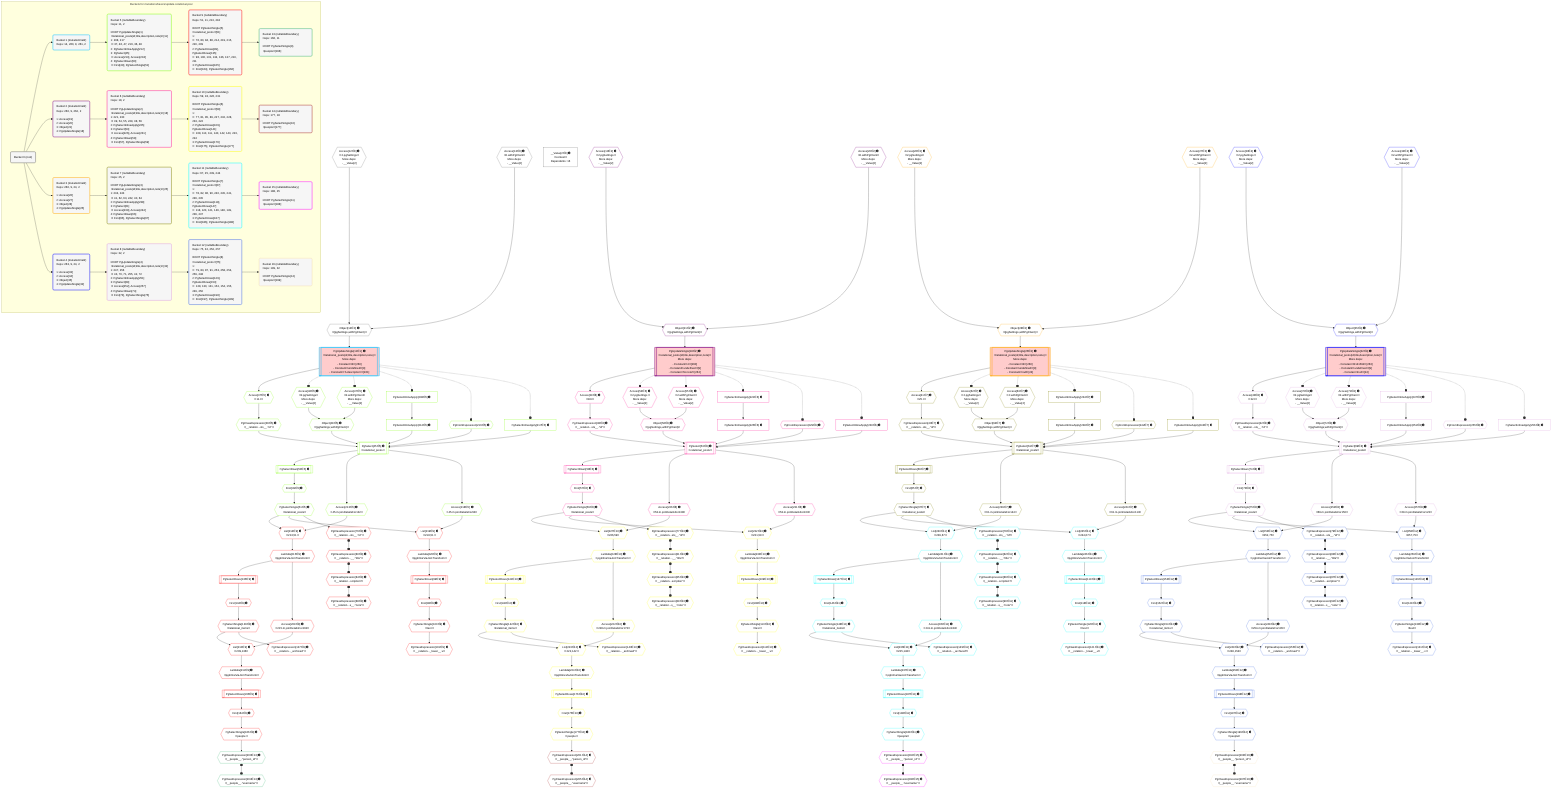 %%{init: {'themeVariables': { 'fontSize': '12px'}}}%%
graph TD
    classDef path fill:#eee,stroke:#000,color:#000
    classDef plan fill:#fff,stroke-width:1px,color:#000
    classDef itemplan fill:#fff,stroke-width:2px,color:#000
    classDef unbatchedplan fill:#dff,stroke-width:1px,color:#000
    classDef sideeffectplan fill:#fcc,stroke-width:2px,color:#000
    classDef bucket fill:#f6f6f6,color:#000,stroke-width:2px,text-align:left

    subgraph "Buckets for mutations/basics/update-relational-post"
    Bucket0("Bucket 0 (root)"):::bucket
    Bucket1("Bucket 1 (mutationField)<br />Deps: 14, 260, 9, 261, 2"):::bucket
    Bucket2("Bucket 2 (mutationField)<br />Deps: 260, 9, 262, 2<br /><br />1: Access[19]<br />2: Access[20]<br />3: Object[21]<br />4: PgUpdateSingle[18]"):::bucket
    Bucket3("Bucket 3 (mutationField)<br />Deps: 260, 9, 24, 2<br /><br />1: Access[26]<br />2: Access[27]<br />3: Object[28]<br />4: PgUpdateSingle[25]"):::bucket
    Bucket4("Bucket 4 (mutationField)<br />Deps: 263, 9, 24, 2<br /><br />1: Access[33]<br />2: Access[34]<br />3: Object[35]<br />4: PgUpdateSingle[32]"):::bucket
    Bucket5("Bucket 5 (nullableBoundary)<br />Deps: 11, 2<br /><br />ROOT PgUpdateSingle{1}ᐸrelational_posts(id;title,description,note)ᐳ[11]<br />1: 208, 217<br />ᐳ: 37, 46, 47, 216, 36, 48<br />2: PgSelectInlineApply[212]<br />3: PgSelect[45]<br />ᐳ: Access[213], Access[218]<br />4: PgSelectRows[50]<br />ᐳ: First[49], PgSelectSingle[51]"):::bucket
    Bucket6("Bucket 6 (nullableBoundary)<br />Deps: 18, 2<br /><br />ROOT PgUpdateSingle{2}ᐸrelational_posts(id;title,description,note)ᐳ[18]<br />1: 221, 230<br />ᐳ: 39, 54, 55, 229, 38, 56<br />2: PgSelectInlineApply[225]<br />3: PgSelect[53]<br />ᐳ: Access[226], Access[231]<br />4: PgSelectRows[58]<br />ᐳ: First[57], PgSelectSingle[59]"):::bucket
    Bucket7("Bucket 7 (nullableBoundary)<br />Deps: 25, 2<br /><br />ROOT PgUpdateSingle{3}ᐸrelational_posts(id;title,description,note)ᐳ[25]<br />1: 234, 243<br />ᐳ: 41, 62, 63, 242, 40, 64<br />2: PgSelectInlineApply[238]<br />3: PgSelect[61]<br />ᐳ: Access[239], Access[244]<br />4: PgSelectRows[66]<br />ᐳ: First[65], PgSelectSingle[67]"):::bucket
    Bucket8("Bucket 8 (nullableBoundary)<br />Deps: 32, 2<br /><br />ROOT PgUpdateSingle{4}ᐸrelational_posts(id;title,description,note)ᐳ[32]<br />1: 247, 256<br />ᐳ: 43, 70, 71, 255, 42, 72<br />2: PgSelectInlineApply[251]<br />3: PgSelect[69]<br />ᐳ: Access[252], Access[257]<br />4: PgSelectRows[74]<br />ᐳ: First[73], PgSelectSingle[75]"):::bucket
    Bucket9("Bucket 9 (nullableBoundary)<br />Deps: 51, 11, 213, 218<br /><br />ROOT PgSelectSingle{5}ᐸrelational_postsᐳ[51]<br />1: <br />ᐳ: 76, 80, 84, 88, 214, 219, 215, 220, 209<br />2: PgSelectRows[99], PgSelectRows[135]<br />ᐳ: 98, 100, 101, 134, 136, 137, 210, 211<br />3: PgSelectRows[165]<br />ᐳ: First[164], PgSelectSingle[166]"):::bucket
    Bucket10("Bucket 10 (nullableBoundary)<br />Deps: 59, 18, 226, 231<br /><br />ROOT PgSelectSingle{6}ᐸrelational_postsᐳ[59]<br />1: <br />ᐳ: 77, 81, 85, 89, 227, 232, 228, 233, 222<br />2: PgSelectRows[109], PgSelectRows[141]<br />ᐳ: 108, 110, 111, 140, 142, 143, 223, 224<br />3: PgSelectRows[176]<br />ᐳ: First[175], PgSelectSingle[177]"):::bucket
    Bucket11("Bucket 11 (nullableBoundary)<br />Deps: 67, 25, 239, 244<br /><br />ROOT PgSelectSingle{7}ᐸrelational_postsᐳ[67]<br />1: <br />ᐳ: 78, 82, 86, 90, 240, 245, 241, 246, 235<br />2: PgSelectRows[119], PgSelectRows[147]<br />ᐳ: 118, 120, 121, 146, 148, 149, 236, 237<br />3: PgSelectRows[187]<br />ᐳ: First[186], PgSelectSingle[188]"):::bucket
    Bucket12("Bucket 12 (nullableBoundary)<br />Deps: 75, 32, 252, 257<br /><br />ROOT PgSelectSingle{8}ᐸrelational_postsᐳ[75]<br />1: <br />ᐳ: 79, 83, 87, 91, 253, 258, 254, 259, 248<br />2: PgSelectRows[129], PgSelectRows[153]<br />ᐳ: 128, 130, 131, 152, 154, 155, 249, 250<br />3: PgSelectRows[198]<br />ᐳ: First[197], PgSelectSingle[199]"):::bucket
    Bucket13("Bucket 13 (nullableBoundary)<br />Deps: 166, 11<br /><br />ROOT PgSelectSingle{9}ᐸpeopleᐳ[166]"):::bucket
    Bucket14("Bucket 14 (nullableBoundary)<br />Deps: 177, 18<br /><br />ROOT PgSelectSingle{10}ᐸpeopleᐳ[177]"):::bucket
    Bucket15("Bucket 15 (nullableBoundary)<br />Deps: 188, 25<br /><br />ROOT PgSelectSingle{11}ᐸpeopleᐳ[188]"):::bucket
    Bucket16("Bucket 16 (nullableBoundary)<br />Deps: 199, 32<br /><br />ROOT PgSelectSingle{12}ᐸpeopleᐳ[199]"):::bucket
    end
    Bucket0 --> Bucket1 & Bucket2 & Bucket3 & Bucket4
    Bucket1 --> Bucket5
    Bucket2 --> Bucket6
    Bucket3 --> Bucket7
    Bucket4 --> Bucket8
    Bucket5 --> Bucket9
    Bucket6 --> Bucket10
    Bucket7 --> Bucket11
    Bucket8 --> Bucket12
    Bucket9 --> Bucket13
    Bucket10 --> Bucket14
    Bucket11 --> Bucket15
    Bucket12 --> Bucket16

    %% plan dependencies
    Object14{{"Object[14∈0] ➊<br />ᐸ{pgSettings,withPgClient}ᐳ"}}:::plan
    Access12{{"Access[12∈0] ➊<br />ᐸ2.pgSettingsᐳ<br />More deps:<br />- __Value[2]"}}:::plan
    Access13{{"Access[13∈0] ➊<br />ᐸ2.withPgClientᐳ<br />More deps:<br />- __Value[2]"}}:::plan
    Access12 & Access13 --> Object14
    __Value2["__Value[2∈0] ➊<br />ᐸcontextᐳ<br />Dependents: 16"]:::plan
    PgUpdateSingle11[["PgUpdateSingle[11∈1] ➊<br />ᐸrelational_posts(id;title,description,note)ᐳ<br />More deps:<br />- Constantᐸ4ᐳ[260]<br />- Constantᐸundefinedᐳ[9]<br />- Constantᐸ'A description'ᐳ[261]"]]:::sideeffectplan
    Object14 --> PgUpdateSingle11
    PgUpdateSingle18[["PgUpdateSingle[18∈2] ➊<br />ᐸrelational_posts(id;title,description,note)ᐳ<br />More deps:<br />- Constantᐸ4ᐳ[260]<br />- Constantᐸundefinedᐳ[9]<br />- Constantᐸ'A note'ᐳ[262]"]]:::sideeffectplan
    Object21{{"Object[21∈2] ➊<br />ᐸ{pgSettings,withPgClient}ᐳ"}}:::plan
    Object21 --> PgUpdateSingle18
    Access19{{"Access[19∈2] ➊<br />ᐸ2.pgSettingsᐳ<br />More deps:<br />- __Value[2]"}}:::plan
    Access20{{"Access[20∈2] ➊<br />ᐸ2.withPgClientᐳ<br />More deps:<br />- __Value[2]"}}:::plan
    Access19 & Access20 --> Object21
    PgUpdateSingle25[["PgUpdateSingle[25∈3] ➊<br />ᐸrelational_posts(id;title,description,note)ᐳ<br />More deps:<br />- Constantᐸ4ᐳ[260]<br />- Constantᐸundefinedᐳ[9]<br />- Constantᐸnullᐳ[24]"]]:::sideeffectplan
    Object28{{"Object[28∈3] ➊<br />ᐸ{pgSettings,withPgClient}ᐳ"}}:::plan
    Object28 --> PgUpdateSingle25
    Access26{{"Access[26∈3] ➊<br />ᐸ2.pgSettingsᐳ<br />More deps:<br />- __Value[2]"}}:::plan
    Access27{{"Access[27∈3] ➊<br />ᐸ2.withPgClientᐳ<br />More deps:<br />- __Value[2]"}}:::plan
    Access26 & Access27 --> Object28
    PgUpdateSingle32[["PgUpdateSingle[32∈4] ➊<br />ᐸrelational_posts(id;title,description,note)ᐳ<br />More deps:<br />- Constantᐸ3141592ᐳ[263]<br />- Constantᐸundefinedᐳ[9]<br />- Constantᐸnullᐳ[24]"]]:::sideeffectplan
    Object35{{"Object[35∈4] ➊<br />ᐸ{pgSettings,withPgClient}ᐳ"}}:::plan
    Object35 --> PgUpdateSingle32
    Access33{{"Access[33∈4] ➊<br />ᐸ2.pgSettingsᐳ<br />More deps:<br />- __Value[2]"}}:::plan
    Access34{{"Access[34∈4] ➊<br />ᐸ2.withPgClientᐳ<br />More deps:<br />- __Value[2]"}}:::plan
    Access33 & Access34 --> Object35
    PgSelect45[["PgSelect[45∈5] ➊<br />ᐸrelational_postsᐳ"]]:::plan
    Object48{{"Object[48∈5] ➊<br />ᐸ{pgSettings,withPgClient}ᐳ"}}:::plan
    PgClassExpression36{{"PgClassExpression[36∈5] ➊<br />ᐸ__relation...sts__.”id”ᐳ"}}:::plan
    PgSelectInlineApply212["PgSelectInlineApply[212∈5] ➊"]:::plan
    PgFromExpression216{{"PgFromExpression[216∈5] ➊"}}:::plan
    PgSelectInlineApply217["PgSelectInlineApply[217∈5] ➊"]:::plan
    Object48 & PgClassExpression36 & PgSelectInlineApply212 & PgFromExpression216 & PgSelectInlineApply217 --> PgSelect45
    Access46{{"Access[46∈5] ➊<br />ᐸ2.pgSettingsᐳ<br />More deps:<br />- __Value[2]"}}:::plan
    Access47{{"Access[47∈5] ➊<br />ᐸ2.withPgClientᐳ<br />More deps:<br />- __Value[2]"}}:::plan
    Access46 & Access47 --> Object48
    Access37{{"Access[37∈5] ➊<br />ᐸ11.tᐳ"}}:::plan
    Access37 --> PgClassExpression36
    PgUpdateSingle11 --> Access37
    First49{{"First[49∈5] ➊"}}:::plan
    PgSelectRows50[["PgSelectRows[50∈5] ➊"]]:::plan
    PgSelectRows50 --> First49
    PgSelect45 --> PgSelectRows50
    PgSelectSingle51{{"PgSelectSingle[51∈5] ➊<br />ᐸrelational_postsᐳ"}}:::plan
    First49 --> PgSelectSingle51
    PgSelectInlineApply208["PgSelectInlineApply[208∈5] ➊"]:::plan
    PgSelectInlineApply208 --> PgSelectInlineApply212
    Access213{{"Access[213∈5] ➊<br />ᐸ45.m.joinDetailsFor132ᐳ"}}:::plan
    PgSelect45 --> Access213
    Access218{{"Access[218∈5] ➊<br />ᐸ45.m.joinDetailsFor93ᐳ"}}:::plan
    PgSelect45 --> Access218
    PgSelect53[["PgSelect[53∈6] ➊<br />ᐸrelational_postsᐳ"]]:::plan
    Object56{{"Object[56∈6] ➊<br />ᐸ{pgSettings,withPgClient}ᐳ"}}:::plan
    PgClassExpression38{{"PgClassExpression[38∈6] ➊<br />ᐸ__relation...sts__.”id”ᐳ"}}:::plan
    PgSelectInlineApply225["PgSelectInlineApply[225∈6] ➊"]:::plan
    PgFromExpression229{{"PgFromExpression[229∈6] ➊"}}:::plan
    PgSelectInlineApply230["PgSelectInlineApply[230∈6] ➊"]:::plan
    Object56 & PgClassExpression38 & PgSelectInlineApply225 & PgFromExpression229 & PgSelectInlineApply230 --> PgSelect53
    Access54{{"Access[54∈6] ➊<br />ᐸ2.pgSettingsᐳ<br />More deps:<br />- __Value[2]"}}:::plan
    Access55{{"Access[55∈6] ➊<br />ᐸ2.withPgClientᐳ<br />More deps:<br />- __Value[2]"}}:::plan
    Access54 & Access55 --> Object56
    Access39{{"Access[39∈6] ➊<br />ᐸ18.tᐳ"}}:::plan
    Access39 --> PgClassExpression38
    PgUpdateSingle18 --> Access39
    First57{{"First[57∈6] ➊"}}:::plan
    PgSelectRows58[["PgSelectRows[58∈6] ➊"]]:::plan
    PgSelectRows58 --> First57
    PgSelect53 --> PgSelectRows58
    PgSelectSingle59{{"PgSelectSingle[59∈6] ➊<br />ᐸrelational_postsᐳ"}}:::plan
    First57 --> PgSelectSingle59
    PgSelectInlineApply221["PgSelectInlineApply[221∈6] ➊"]:::plan
    PgSelectInlineApply221 --> PgSelectInlineApply225
    Access226{{"Access[226∈6] ➊<br />ᐸ53.m.joinDetailsFor138ᐳ"}}:::plan
    PgSelect53 --> Access226
    Access231{{"Access[231∈6] ➊<br />ᐸ53.m.joinDetailsFor103ᐳ"}}:::plan
    PgSelect53 --> Access231
    PgSelect61[["PgSelect[61∈7] ➊<br />ᐸrelational_postsᐳ"]]:::plan
    Object64{{"Object[64∈7] ➊<br />ᐸ{pgSettings,withPgClient}ᐳ"}}:::plan
    PgClassExpression40{{"PgClassExpression[40∈7] ➊<br />ᐸ__relation...sts__.”id”ᐳ"}}:::plan
    PgSelectInlineApply238["PgSelectInlineApply[238∈7] ➊"]:::plan
    PgFromExpression242{{"PgFromExpression[242∈7] ➊"}}:::plan
    PgSelectInlineApply243["PgSelectInlineApply[243∈7] ➊"]:::plan
    Object64 & PgClassExpression40 & PgSelectInlineApply238 & PgFromExpression242 & PgSelectInlineApply243 --> PgSelect61
    Access62{{"Access[62∈7] ➊<br />ᐸ2.pgSettingsᐳ<br />More deps:<br />- __Value[2]"}}:::plan
    Access63{{"Access[63∈7] ➊<br />ᐸ2.withPgClientᐳ<br />More deps:<br />- __Value[2]"}}:::plan
    Access62 & Access63 --> Object64
    Access41{{"Access[41∈7] ➊<br />ᐸ25.tᐳ"}}:::plan
    Access41 --> PgClassExpression40
    PgUpdateSingle25 --> Access41
    First65{{"First[65∈7] ➊"}}:::plan
    PgSelectRows66[["PgSelectRows[66∈7] ➊"]]:::plan
    PgSelectRows66 --> First65
    PgSelect61 --> PgSelectRows66
    PgSelectSingle67{{"PgSelectSingle[67∈7] ➊<br />ᐸrelational_postsᐳ"}}:::plan
    First65 --> PgSelectSingle67
    PgSelectInlineApply234["PgSelectInlineApply[234∈7] ➊"]:::plan
    PgSelectInlineApply234 --> PgSelectInlineApply238
    Access239{{"Access[239∈7] ➊<br />ᐸ61.m.joinDetailsFor144ᐳ"}}:::plan
    PgSelect61 --> Access239
    Access244{{"Access[244∈7] ➊<br />ᐸ61.m.joinDetailsFor113ᐳ"}}:::plan
    PgSelect61 --> Access244
    PgSelect69[["PgSelect[69∈8] ➊<br />ᐸrelational_postsᐳ"]]:::plan
    Object72{{"Object[72∈8] ➊<br />ᐸ{pgSettings,withPgClient}ᐳ"}}:::plan
    PgClassExpression42{{"PgClassExpression[42∈8] ➊<br />ᐸ__relation...sts__.”id”ᐳ"}}:::plan
    PgSelectInlineApply251["PgSelectInlineApply[251∈8] ➊"]:::plan
    PgFromExpression255{{"PgFromExpression[255∈8] ➊"}}:::plan
    PgSelectInlineApply256["PgSelectInlineApply[256∈8] ➊"]:::plan
    Object72 & PgClassExpression42 & PgSelectInlineApply251 & PgFromExpression255 & PgSelectInlineApply256 --> PgSelect69
    Access70{{"Access[70∈8] ➊<br />ᐸ2.pgSettingsᐳ<br />More deps:<br />- __Value[2]"}}:::plan
    Access71{{"Access[71∈8] ➊<br />ᐸ2.withPgClientᐳ<br />More deps:<br />- __Value[2]"}}:::plan
    Access70 & Access71 --> Object72
    Access43{{"Access[43∈8] ➊<br />ᐸ32.tᐳ"}}:::plan
    Access43 --> PgClassExpression42
    PgUpdateSingle32 --> Access43
    First73{{"First[73∈8] ➊"}}:::plan
    PgSelectRows74[["PgSelectRows[74∈8] ➊"]]:::plan
    PgSelectRows74 --> First73
    PgSelect69 --> PgSelectRows74
    PgSelectSingle75{{"PgSelectSingle[75∈8] ➊<br />ᐸrelational_postsᐳ"}}:::plan
    First73 --> PgSelectSingle75
    PgSelectInlineApply247["PgSelectInlineApply[247∈8] ➊"]:::plan
    PgSelectInlineApply247 --> PgSelectInlineApply251
    Access252{{"Access[252∈8] ➊<br />ᐸ69.m.joinDetailsFor150ᐳ"}}:::plan
    PgSelect69 --> Access252
    Access257{{"Access[257∈8] ➊<br />ᐸ69.m.joinDetailsFor123ᐳ"}}:::plan
    PgSelect69 --> Access257
    List210{{"List[210∈9] ➊<br />ᐸ209,136ᐳ"}}:::plan
    Access209{{"Access[209∈9] ➊<br />ᐸ215.m.joinDetailsFor162ᐳ"}}:::plan
    PgSelectSingle136{{"PgSelectSingle[136∈9] ➊<br />ᐸrelational_itemsᐳ"}}:::plan
    Access209 & PgSelectSingle136 --> List210
    List214{{"List[214∈9] ➊<br />ᐸ213,51ᐳ"}}:::plan
    Access213 & PgSelectSingle51 --> List214
    List219{{"List[219∈9] ➊<br />ᐸ218,51ᐳ"}}:::plan
    Access218 & PgSelectSingle51 --> List219
    PgClassExpression76{{"PgClassExpression[76∈9] ➊<br />ᐸ__relation...sts__.”id”ᐳ"}}:::plan
    PgSelectSingle51 --> PgClassExpression76
    PgClassExpression80{{"PgClassExpression[80∈9] ➊<br />ᐸ__relation...__.”title”ᐳ"}}:::plan
    PgClassExpression76 o--o PgClassExpression80
    PgClassExpression84{{"PgClassExpression[84∈9] ➊<br />ᐸ__relation...scription”ᐳ"}}:::plan
    PgClassExpression80 o--o PgClassExpression84
    PgClassExpression88{{"PgClassExpression[88∈9] ➊<br />ᐸ__relation...s__.”note”ᐳ"}}:::plan
    PgClassExpression84 o--o PgClassExpression88
    First98{{"First[98∈9] ➊"}}:::plan
    PgSelectRows99[["PgSelectRows[99∈9] ➊"]]:::plan
    PgSelectRows99 --> First98
    Lambda220{{"Lambda[220∈9] ➊<br />ᐸpgInlineViaJoinTransformᐳ"}}:::plan
    Lambda220 --> PgSelectRows99
    PgSelectSingle100{{"PgSelectSingle[100∈9] ➊<br />ᐸtextᐳ"}}:::plan
    First98 --> PgSelectSingle100
    PgClassExpression101{{"PgClassExpression[101∈9] ➊<br />ᐸ__relation..._lower__.vᐳ"}}:::plan
    PgSelectSingle100 --> PgClassExpression101
    First134{{"First[134∈9] ➊"}}:::plan
    PgSelectRows135[["PgSelectRows[135∈9] ➊"]]:::plan
    PgSelectRows135 --> First134
    Lambda215{{"Lambda[215∈9] ➊<br />ᐸpgInlineViaJoinTransformᐳ"}}:::plan
    Lambda215 --> PgSelectRows135
    First134 --> PgSelectSingle136
    PgClassExpression137{{"PgClassExpression[137∈9] ➊<br />ᐸ__relation..._archived”ᐳ"}}:::plan
    PgSelectSingle136 --> PgClassExpression137
    First164{{"First[164∈9] ➊"}}:::plan
    PgSelectRows165[["PgSelectRows[165∈9] ➊"]]:::plan
    PgSelectRows165 --> First164
    Lambda211{{"Lambda[211∈9] ➊<br />ᐸpgInlineViaJoinTransformᐳ"}}:::plan
    Lambda211 --> PgSelectRows165
    PgSelectSingle166{{"PgSelectSingle[166∈9] ➊<br />ᐸpeopleᐳ"}}:::plan
    First164 --> PgSelectSingle166
    Lambda215 --> Access209
    List210 --> Lambda211
    List214 --> Lambda215
    List219 --> Lambda220
    List223{{"List[223∈10] ➊<br />ᐸ222,142ᐳ"}}:::plan
    Access222{{"Access[222∈10] ➊<br />ᐸ228.m.joinDetailsFor173ᐳ"}}:::plan
    PgSelectSingle142{{"PgSelectSingle[142∈10] ➊<br />ᐸrelational_itemsᐳ"}}:::plan
    Access222 & PgSelectSingle142 --> List223
    List227{{"List[227∈10] ➊<br />ᐸ226,59ᐳ"}}:::plan
    Access226 & PgSelectSingle59 --> List227
    List232{{"List[232∈10] ➊<br />ᐸ231,59ᐳ"}}:::plan
    Access231 & PgSelectSingle59 --> List232
    PgClassExpression77{{"PgClassExpression[77∈10] ➊<br />ᐸ__relation...sts__.”id”ᐳ"}}:::plan
    PgSelectSingle59 --> PgClassExpression77
    PgClassExpression81{{"PgClassExpression[81∈10] ➊<br />ᐸ__relation...__.”title”ᐳ"}}:::plan
    PgClassExpression77 o--o PgClassExpression81
    PgClassExpression85{{"PgClassExpression[85∈10] ➊<br />ᐸ__relation...scription”ᐳ"}}:::plan
    PgClassExpression81 o--o PgClassExpression85
    PgClassExpression89{{"PgClassExpression[89∈10] ➊<br />ᐸ__relation...s__.”note”ᐳ"}}:::plan
    PgClassExpression85 o--o PgClassExpression89
    First108{{"First[108∈10] ➊"}}:::plan
    PgSelectRows109[["PgSelectRows[109∈10] ➊"]]:::plan
    PgSelectRows109 --> First108
    Lambda233{{"Lambda[233∈10] ➊<br />ᐸpgInlineViaJoinTransformᐳ"}}:::plan
    Lambda233 --> PgSelectRows109
    PgSelectSingle110{{"PgSelectSingle[110∈10] ➊<br />ᐸtextᐳ"}}:::plan
    First108 --> PgSelectSingle110
    PgClassExpression111{{"PgClassExpression[111∈10] ➊<br />ᐸ__relation..._lower__.vᐳ"}}:::plan
    PgSelectSingle110 --> PgClassExpression111
    First140{{"First[140∈10] ➊"}}:::plan
    PgSelectRows141[["PgSelectRows[141∈10] ➊"]]:::plan
    PgSelectRows141 --> First140
    Lambda228{{"Lambda[228∈10] ➊<br />ᐸpgInlineViaJoinTransformᐳ"}}:::plan
    Lambda228 --> PgSelectRows141
    First140 --> PgSelectSingle142
    PgClassExpression143{{"PgClassExpression[143∈10] ➊<br />ᐸ__relation..._archived”ᐳ"}}:::plan
    PgSelectSingle142 --> PgClassExpression143
    First175{{"First[175∈10] ➊"}}:::plan
    PgSelectRows176[["PgSelectRows[176∈10] ➊"]]:::plan
    PgSelectRows176 --> First175
    Lambda224{{"Lambda[224∈10] ➊<br />ᐸpgInlineViaJoinTransformᐳ"}}:::plan
    Lambda224 --> PgSelectRows176
    PgSelectSingle177{{"PgSelectSingle[177∈10] ➊<br />ᐸpeopleᐳ"}}:::plan
    First175 --> PgSelectSingle177
    Lambda228 --> Access222
    List223 --> Lambda224
    List227 --> Lambda228
    List232 --> Lambda233
    List236{{"List[236∈11] ➊<br />ᐸ235,148ᐳ"}}:::plan
    Access235{{"Access[235∈11] ➊<br />ᐸ241.m.joinDetailsFor184ᐳ"}}:::plan
    PgSelectSingle148{{"PgSelectSingle[148∈11] ➊<br />ᐸrelational_itemsᐳ"}}:::plan
    Access235 & PgSelectSingle148 --> List236
    List240{{"List[240∈11] ➊<br />ᐸ239,67ᐳ"}}:::plan
    Access239 & PgSelectSingle67 --> List240
    List245{{"List[245∈11] ➊<br />ᐸ244,67ᐳ"}}:::plan
    Access244 & PgSelectSingle67 --> List245
    PgClassExpression78{{"PgClassExpression[78∈11] ➊<br />ᐸ__relation...sts__.”id”ᐳ"}}:::plan
    PgSelectSingle67 --> PgClassExpression78
    PgClassExpression82{{"PgClassExpression[82∈11] ➊<br />ᐸ__relation...__.”title”ᐳ"}}:::plan
    PgClassExpression78 o--o PgClassExpression82
    PgClassExpression86{{"PgClassExpression[86∈11] ➊<br />ᐸ__relation...scription”ᐳ"}}:::plan
    PgClassExpression82 o--o PgClassExpression86
    PgClassExpression90{{"PgClassExpression[90∈11] ➊<br />ᐸ__relation...s__.”note”ᐳ"}}:::plan
    PgClassExpression86 o--o PgClassExpression90
    First118{{"First[118∈11] ➊"}}:::plan
    PgSelectRows119[["PgSelectRows[119∈11] ➊"]]:::plan
    PgSelectRows119 --> First118
    Lambda246{{"Lambda[246∈11] ➊<br />ᐸpgInlineViaJoinTransformᐳ"}}:::plan
    Lambda246 --> PgSelectRows119
    PgSelectSingle120{{"PgSelectSingle[120∈11] ➊<br />ᐸtextᐳ"}}:::plan
    First118 --> PgSelectSingle120
    PgClassExpression121{{"PgClassExpression[121∈11] ➊<br />ᐸ__relation..._lower__.vᐳ"}}:::plan
    PgSelectSingle120 --> PgClassExpression121
    First146{{"First[146∈11] ➊"}}:::plan
    PgSelectRows147[["PgSelectRows[147∈11] ➊"]]:::plan
    PgSelectRows147 --> First146
    Lambda241{{"Lambda[241∈11] ➊<br />ᐸpgInlineViaJoinTransformᐳ"}}:::plan
    Lambda241 --> PgSelectRows147
    First146 --> PgSelectSingle148
    PgClassExpression149{{"PgClassExpression[149∈11] ➊<br />ᐸ__relation..._archived”ᐳ"}}:::plan
    PgSelectSingle148 --> PgClassExpression149
    First186{{"First[186∈11] ➊"}}:::plan
    PgSelectRows187[["PgSelectRows[187∈11] ➊"]]:::plan
    PgSelectRows187 --> First186
    Lambda237{{"Lambda[237∈11] ➊<br />ᐸpgInlineViaJoinTransformᐳ"}}:::plan
    Lambda237 --> PgSelectRows187
    PgSelectSingle188{{"PgSelectSingle[188∈11] ➊<br />ᐸpeopleᐳ"}}:::plan
    First186 --> PgSelectSingle188
    Lambda241 --> Access235
    List236 --> Lambda237
    List240 --> Lambda241
    List245 --> Lambda246
    List249{{"List[249∈12] ➊<br />ᐸ248,154ᐳ"}}:::plan
    Access248{{"Access[248∈12] ➊<br />ᐸ254.m.joinDetailsFor195ᐳ"}}:::plan
    PgSelectSingle154{{"PgSelectSingle[154∈12] ➊<br />ᐸrelational_itemsᐳ"}}:::plan
    Access248 & PgSelectSingle154 --> List249
    List253{{"List[253∈12] ➊<br />ᐸ252,75ᐳ"}}:::plan
    Access252 & PgSelectSingle75 --> List253
    List258{{"List[258∈12] ➊<br />ᐸ257,75ᐳ"}}:::plan
    Access257 & PgSelectSingle75 --> List258
    PgClassExpression79{{"PgClassExpression[79∈12] ➊<br />ᐸ__relation...sts__.”id”ᐳ"}}:::plan
    PgSelectSingle75 --> PgClassExpression79
    PgClassExpression83{{"PgClassExpression[83∈12] ➊<br />ᐸ__relation...__.”title”ᐳ"}}:::plan
    PgClassExpression79 o--o PgClassExpression83
    PgClassExpression87{{"PgClassExpression[87∈12] ➊<br />ᐸ__relation...scription”ᐳ"}}:::plan
    PgClassExpression83 o--o PgClassExpression87
    PgClassExpression91{{"PgClassExpression[91∈12] ➊<br />ᐸ__relation...s__.”note”ᐳ"}}:::plan
    PgClassExpression87 o--o PgClassExpression91
    First128{{"First[128∈12] ➊"}}:::plan
    PgSelectRows129[["PgSelectRows[129∈12] ➊"]]:::plan
    PgSelectRows129 --> First128
    Lambda259{{"Lambda[259∈12] ➊<br />ᐸpgInlineViaJoinTransformᐳ"}}:::plan
    Lambda259 --> PgSelectRows129
    PgSelectSingle130{{"PgSelectSingle[130∈12] ➊<br />ᐸtextᐳ"}}:::plan
    First128 --> PgSelectSingle130
    PgClassExpression131{{"PgClassExpression[131∈12] ➊<br />ᐸ__relation..._lower__.vᐳ"}}:::plan
    PgSelectSingle130 --> PgClassExpression131
    First152{{"First[152∈12] ➊"}}:::plan
    PgSelectRows153[["PgSelectRows[153∈12] ➊"]]:::plan
    PgSelectRows153 --> First152
    Lambda254{{"Lambda[254∈12] ➊<br />ᐸpgInlineViaJoinTransformᐳ"}}:::plan
    Lambda254 --> PgSelectRows153
    First152 --> PgSelectSingle154
    PgClassExpression155{{"PgClassExpression[155∈12] ➊<br />ᐸ__relation..._archived”ᐳ"}}:::plan
    PgSelectSingle154 --> PgClassExpression155
    First197{{"First[197∈12] ➊"}}:::plan
    PgSelectRows198[["PgSelectRows[198∈12] ➊"]]:::plan
    PgSelectRows198 --> First197
    Lambda250{{"Lambda[250∈12] ➊<br />ᐸpgInlineViaJoinTransformᐳ"}}:::plan
    Lambda250 --> PgSelectRows198
    PgSelectSingle199{{"PgSelectSingle[199∈12] ➊<br />ᐸpeopleᐳ"}}:::plan
    First197 --> PgSelectSingle199
    Lambda254 --> Access248
    List249 --> Lambda250
    List253 --> Lambda254
    List258 --> Lambda259
    PgClassExpression200{{"PgClassExpression[200∈13] ➊<br />ᐸ__people__.”person_id”ᐳ"}}:::plan
    PgSelectSingle166 --> PgClassExpression200
    PgClassExpression204{{"PgClassExpression[204∈13] ➊<br />ᐸ__people__.”username”ᐳ"}}:::plan
    PgClassExpression200 o--o PgClassExpression204
    PgClassExpression201{{"PgClassExpression[201∈14] ➊<br />ᐸ__people__.”person_id”ᐳ"}}:::plan
    PgSelectSingle177 --> PgClassExpression201
    PgClassExpression205{{"PgClassExpression[205∈14] ➊<br />ᐸ__people__.”username”ᐳ"}}:::plan
    PgClassExpression201 o--o PgClassExpression205
    PgClassExpression202{{"PgClassExpression[202∈15] ➊<br />ᐸ__people__.”person_id”ᐳ"}}:::plan
    PgSelectSingle188 --> PgClassExpression202
    PgClassExpression206{{"PgClassExpression[206∈15] ➊<br />ᐸ__people__.”username”ᐳ"}}:::plan
    PgClassExpression202 o--o PgClassExpression206
    PgClassExpression203{{"PgClassExpression[203∈16] ➊<br />ᐸ__people__.”person_id”ᐳ"}}:::plan
    PgSelectSingle199 --> PgClassExpression203
    PgClassExpression207{{"PgClassExpression[207∈16] ➊<br />ᐸ__people__.”username”ᐳ"}}:::plan
    PgClassExpression203 o--o PgClassExpression207

    %% define steps
    classDef bucket0 stroke:#696969
    class Bucket0,__Value2,Access12,Access13,Object14 bucket0
    classDef bucket1 stroke:#00bfff
    class Bucket1,PgUpdateSingle11 bucket1
    classDef bucket2 stroke:#7f007f
    class Bucket2,PgUpdateSingle18,Access19,Access20,Object21 bucket2
    classDef bucket3 stroke:#ffa500
    class Bucket3,PgUpdateSingle25,Access26,Access27,Object28 bucket3
    classDef bucket4 stroke:#0000ff
    class Bucket4,PgUpdateSingle32,Access33,Access34,Object35 bucket4
    classDef bucket5 stroke:#7fff00
    class Bucket5,PgClassExpression36,Access37,PgSelect45,Access46,Access47,Object48,First49,PgSelectRows50,PgSelectSingle51,PgSelectInlineApply208,PgSelectInlineApply212,Access213,PgFromExpression216,PgSelectInlineApply217,Access218 bucket5
    classDef bucket6 stroke:#ff1493
    class Bucket6,PgClassExpression38,Access39,PgSelect53,Access54,Access55,Object56,First57,PgSelectRows58,PgSelectSingle59,PgSelectInlineApply221,PgSelectInlineApply225,Access226,PgFromExpression229,PgSelectInlineApply230,Access231 bucket6
    classDef bucket7 stroke:#808000
    class Bucket7,PgClassExpression40,Access41,PgSelect61,Access62,Access63,Object64,First65,PgSelectRows66,PgSelectSingle67,PgSelectInlineApply234,PgSelectInlineApply238,Access239,PgFromExpression242,PgSelectInlineApply243,Access244 bucket7
    classDef bucket8 stroke:#dda0dd
    class Bucket8,PgClassExpression42,Access43,PgSelect69,Access70,Access71,Object72,First73,PgSelectRows74,PgSelectSingle75,PgSelectInlineApply247,PgSelectInlineApply251,Access252,PgFromExpression255,PgSelectInlineApply256,Access257 bucket8
    classDef bucket9 stroke:#ff0000
    class Bucket9,PgClassExpression76,PgClassExpression80,PgClassExpression84,PgClassExpression88,First98,PgSelectRows99,PgSelectSingle100,PgClassExpression101,First134,PgSelectRows135,PgSelectSingle136,PgClassExpression137,First164,PgSelectRows165,PgSelectSingle166,Access209,List210,Lambda211,List214,Lambda215,List219,Lambda220 bucket9
    classDef bucket10 stroke:#ffff00
    class Bucket10,PgClassExpression77,PgClassExpression81,PgClassExpression85,PgClassExpression89,First108,PgSelectRows109,PgSelectSingle110,PgClassExpression111,First140,PgSelectRows141,PgSelectSingle142,PgClassExpression143,First175,PgSelectRows176,PgSelectSingle177,Access222,List223,Lambda224,List227,Lambda228,List232,Lambda233 bucket10
    classDef bucket11 stroke:#00ffff
    class Bucket11,PgClassExpression78,PgClassExpression82,PgClassExpression86,PgClassExpression90,First118,PgSelectRows119,PgSelectSingle120,PgClassExpression121,First146,PgSelectRows147,PgSelectSingle148,PgClassExpression149,First186,PgSelectRows187,PgSelectSingle188,Access235,List236,Lambda237,List240,Lambda241,List245,Lambda246 bucket11
    classDef bucket12 stroke:#4169e1
    class Bucket12,PgClassExpression79,PgClassExpression83,PgClassExpression87,PgClassExpression91,First128,PgSelectRows129,PgSelectSingle130,PgClassExpression131,First152,PgSelectRows153,PgSelectSingle154,PgClassExpression155,First197,PgSelectRows198,PgSelectSingle199,Access248,List249,Lambda250,List253,Lambda254,List258,Lambda259 bucket12
    classDef bucket13 stroke:#3cb371
    class Bucket13,PgClassExpression200,PgClassExpression204 bucket13
    classDef bucket14 stroke:#a52a2a
    class Bucket14,PgClassExpression201,PgClassExpression205 bucket14
    classDef bucket15 stroke:#ff00ff
    class Bucket15,PgClassExpression202,PgClassExpression206 bucket15
    classDef bucket16 stroke:#f5deb3
    class Bucket16,PgClassExpression203,PgClassExpression207 bucket16

    %% implicit side effects
    PgUpdateSingle11 -.-o Access46
    PgUpdateSingle11 -.-o Access47
    PgUpdateSingle11 -.-o PgSelectInlineApply208
    PgUpdateSingle11 -.-o PgFromExpression216
    PgUpdateSingle11 -.-o PgSelectInlineApply217
    PgUpdateSingle18 -.-o Access54
    PgUpdateSingle18 -.-o Access55
    PgUpdateSingle18 -.-o PgSelectInlineApply221
    PgUpdateSingle18 -.-o PgFromExpression229
    PgUpdateSingle18 -.-o PgSelectInlineApply230
    PgUpdateSingle25 -.-o Access62
    PgUpdateSingle25 -.-o Access63
    PgUpdateSingle25 -.-o PgSelectInlineApply234
    PgUpdateSingle25 -.-o PgFromExpression242
    PgUpdateSingle25 -.-o PgSelectInlineApply243
    PgUpdateSingle32 -.-o Access70
    PgUpdateSingle32 -.-o Access71
    PgUpdateSingle32 -.-o PgSelectInlineApply247
    PgUpdateSingle32 -.-o PgFromExpression255
    PgUpdateSingle32 -.-o PgSelectInlineApply256
